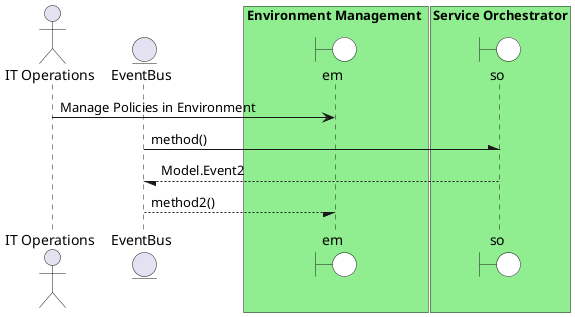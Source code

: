 @startuml

actor "IT Operations"


entity EventBus

box Environment Management #lightgreen
    boundary em #white
end box



"IT Operations" -> em: Manage Policies in Environment



box "Service Orchestrator" #lightgreen
    boundary so #white
end box
EventBus -\ so: method()
so --/ EventBus: Model.Event2

EventBus --/ em : method2()
@enduml
